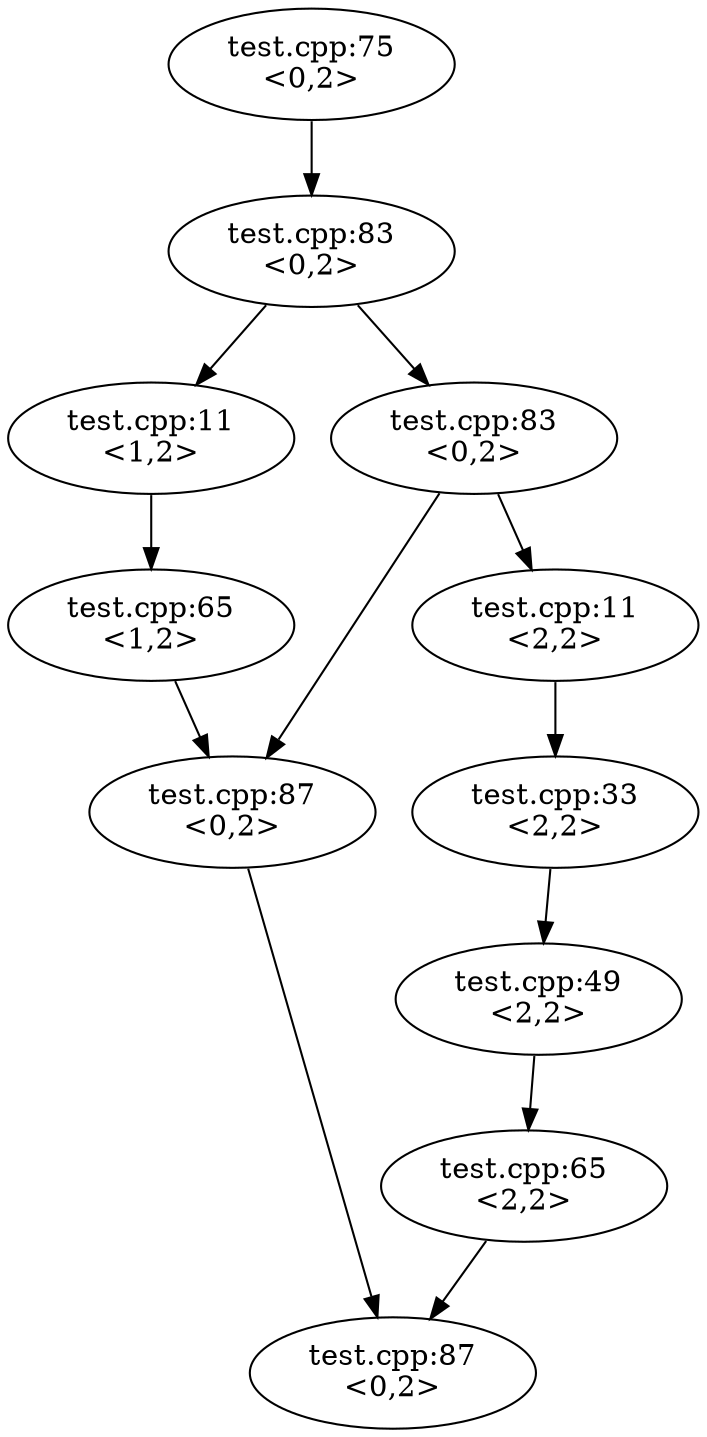 digraph G {
  n1 -> n2;
  n2 -> n3;
  n2 -> n4;
  n4 -> n5;
  n3 -> n6;
  n4 -> n7;
  n6 -> n7;
  n5 -> n8;
  n8 -> n9;
  n9 -> n10;
  n7 -> n11;
  n10 -> n11;
  n1 [label="test.cpp:75\n<0,2>"];
  n2 [label="test.cpp:83\n<0,2>"];
  n3 [label="test.cpp:11\n<1,2>"];
  n4 [label="test.cpp:83\n<0,2>"];
  n5 [label="test.cpp:11\n<2,2>"];
  n6 [label="test.cpp:65\n<1,2>"];
  n7 [label="test.cpp:87\n<0,2>"];
  n8 [label="test.cpp:33\n<2,2>"];
  n9 [label="test.cpp:49\n<2,2>"];
  n10 [label="test.cpp:65\n<2,2>"];
  n11 [label="test.cpp:87\n<0,2>"];
}
